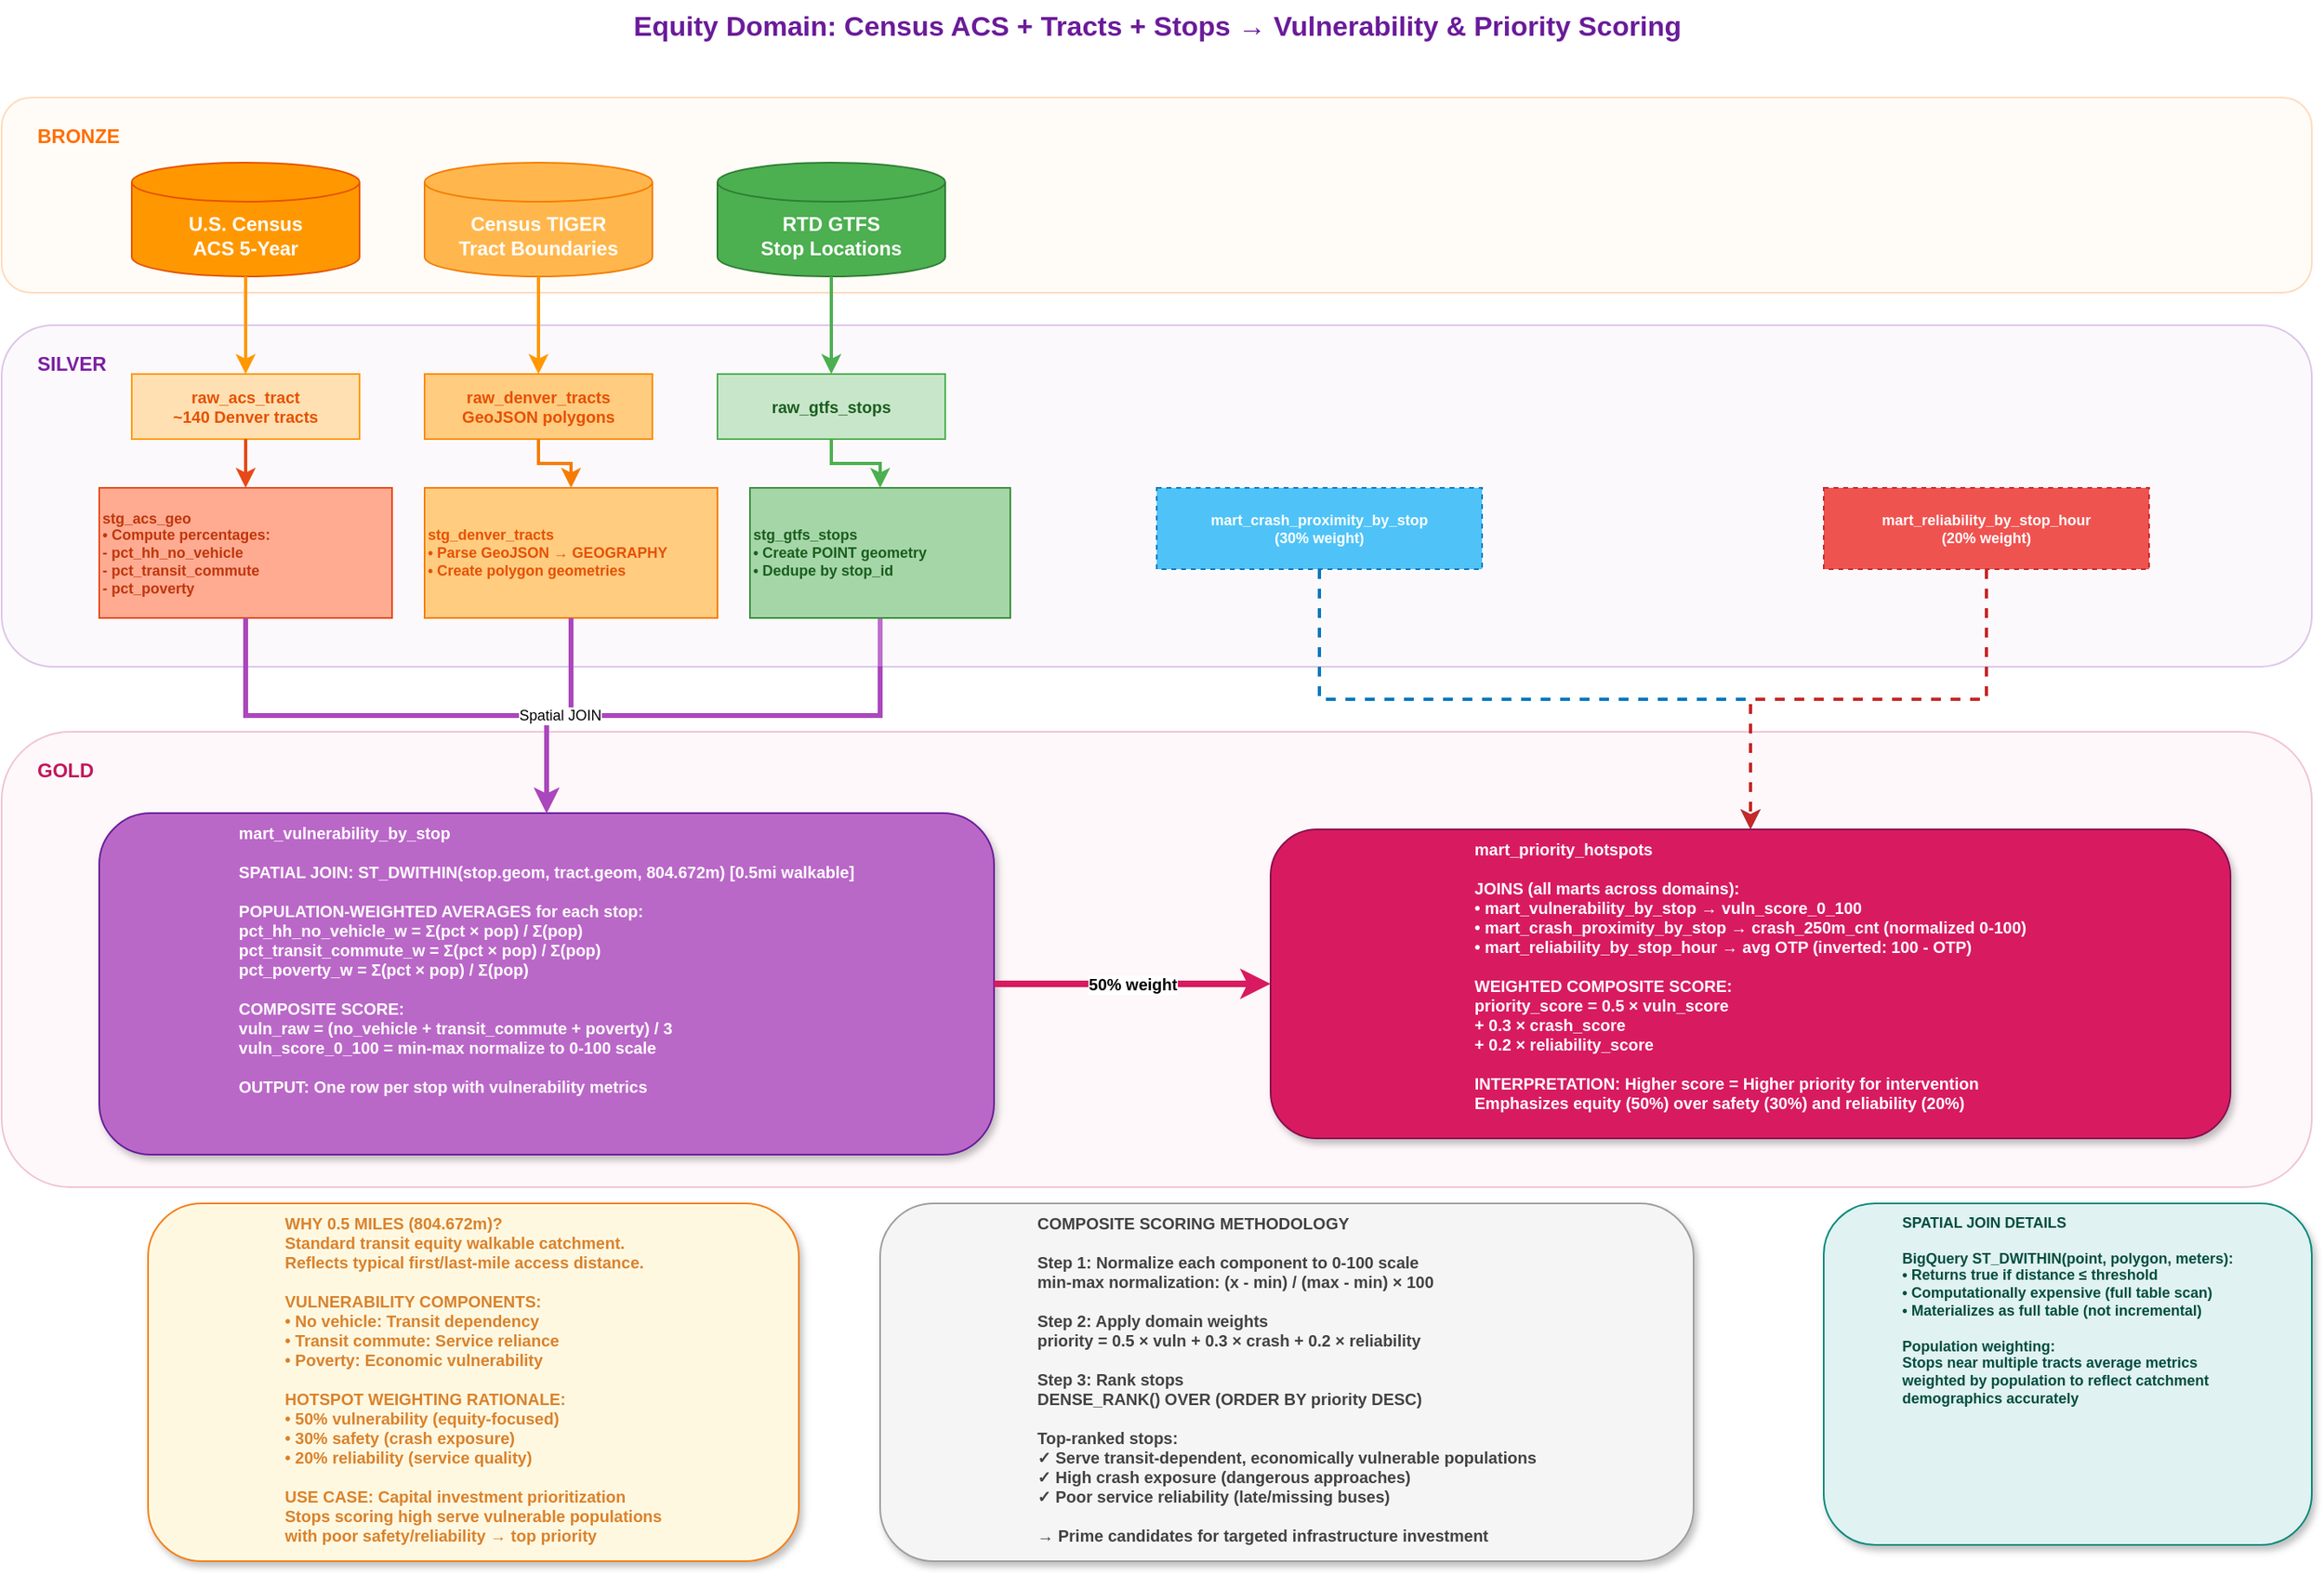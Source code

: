 <mxfile>
    <diagram id="equity-lineage" name="Equity Domain Lineage">
        <mxGraphModel dx="760" dy="792" grid="1" gridSize="10" guides="1" tooltips="1" connect="1" arrows="1" fold="1" page="1" pageScale="1" pageWidth="1500" pageHeight="1000" math="0" shadow="0">
            <root>
                <mxCell id="0"/>
                <mxCell id="1" parent="0"/>
                <mxCell id="e9" value="" style="edgeStyle=orthogonalEdgeStyle;rounded=0;html=1;strokeWidth=3;strokeColor=#ab47bc;" parent="1" source="stg-stops" target="mart-vuln" edge="1">
                    <mxGeometry relative="1" as="geometry"/>
                </mxCell>
                <mxCell id="title" value="Equity Domain: Census ACS + Tracts + Stops → Vulnerability &amp; Priority Scoring" style="text;html=1;strokeColor=none;fillColor=none;align=center;fontSize=17;fontStyle=1;fontColor=#6a1b9a;" parent="1" vertex="1">
                    <mxGeometry x="150" y="20" width="1200" height="40" as="geometry"/>
                </mxCell>
                <mxCell id="bg-bronze" value="" style="rounded=1;whiteSpace=wrap;html=1;fillColor=#fff3e0;strokeColor=#ff6f00;opacity=25;" parent="1" vertex="1">
                    <mxGeometry x="40" y="80" width="1420" height="120" as="geometry"/>
                </mxCell>
                <mxCell id="bg-silver" value="" style="rounded=1;whiteSpace=wrap;html=1;fillColor=#f3e5f5;strokeColor=#7b1fa2;opacity=25;" parent="1" vertex="1">
                    <mxGeometry x="40" y="220" width="1420" height="210" as="geometry"/>
                </mxCell>
                <mxCell id="bg-gold" value="" style="rounded=1;whiteSpace=wrap;html=1;fillColor=#fce4ec;strokeColor=#c2185b;opacity=25;" parent="1" vertex="1">
                    <mxGeometry x="40" y="470" width="1420" height="280" as="geometry"/>
                </mxCell>
                <mxCell id="label-bronze" value="BRONZE" style="text;html=1;strokeColor=none;fillColor=none;align=left;fontSize=12;fontStyle=1;fontColor=#ff6f00;" parent="1" vertex="1">
                    <mxGeometry x="60" y="90" width="80" height="20" as="geometry"/>
                </mxCell>
                <mxCell id="label-silver" value="SILVER" style="text;html=1;strokeColor=none;fillColor=none;align=left;fontSize=12;fontStyle=1;fontColor=#7b1fa2;" parent="1" vertex="1">
                    <mxGeometry x="60" y="230" width="80" height="20" as="geometry"/>
                </mxCell>
                <mxCell id="label-gold" value="GOLD" style="text;html=1;strokeColor=none;fillColor=none;align=left;fontSize=12;fontStyle=1;fontColor=#c2185b;" parent="1" vertex="1">
                    <mxGeometry x="60" y="480" width="80" height="20" as="geometry"/>
                </mxCell>
                <mxCell id="src-acs" value="U.S. Census&#xa;ACS 5-Year" style="shape=cylinder3;whiteSpace=wrap;html=1;boundedLbl=1;size=12;fillColor=#ff9800;strokeColor=#e65100;fontColor=#ffffff;fontStyle=1;" parent="1" vertex="1">
                    <mxGeometry x="120" y="120" width="140" height="70" as="geometry"/>
                </mxCell>
                <mxCell id="src-tracts" value="Census TIGER&#xa;Tract Boundaries" style="shape=cylinder3;whiteSpace=wrap;html=1;boundedLbl=1;size=12;fillColor=#ffb74d;strokeColor=#f57c00;fontColor=#ffffff;fontStyle=1;" parent="1" vertex="1">
                    <mxGeometry x="300" y="120" width="140" height="70" as="geometry"/>
                </mxCell>
                <mxCell id="src-stops" value="RTD GTFS&#xa;Stop Locations" style="shape=cylinder3;whiteSpace=wrap;html=1;boundedLbl=1;size=12;fillColor=#4caf50;strokeColor=#2e7d32;fontColor=#ffffff;fontStyle=1;" parent="1" vertex="1">
                    <mxGeometry x="480" y="120" width="140" height="70" as="geometry"/>
                </mxCell>
                <mxCell id="raw-acs" value="raw_acs_tract&#xa;~140 Denver tracts" style="rounded=0;whiteSpace=wrap;html=1;fillColor=#ffe0b2;strokeColor=#ff9800;fontColor=#e65100;fontStyle=1;fontSize=10;" parent="1" vertex="1">
                    <mxGeometry x="120" y="250" width="140" height="40" as="geometry"/>
                </mxCell>
                <mxCell id="raw-tracts" value="raw_denver_tracts&#xa;GeoJSON polygons" style="rounded=0;whiteSpace=wrap;html=1;fillColor=#ffcc80;strokeColor=#fb8c00;fontColor=#e65100;fontStyle=1;fontSize=10;" parent="1" vertex="1">
                    <mxGeometry x="300" y="250" width="140" height="40" as="geometry"/>
                </mxCell>
                <mxCell id="raw-stops" value="raw_gtfs_stops" style="rounded=0;whiteSpace=wrap;html=1;fillColor=#c8e6c9;strokeColor=#4caf50;fontColor=#1b5e20;fontStyle=1;fontSize=10;" parent="1" vertex="1">
                    <mxGeometry x="480" y="250" width="140" height="40" as="geometry"/>
                </mxCell>
                <mxCell id="stg-acs" value="stg_acs_geo&#xa;• Compute percentages:&#xa;  - pct_hh_no_vehicle&#xa;  - pct_transit_commute&#xa;  - pct_poverty" style="rounded=0;whiteSpace=wrap;html=1;fillColor=#ffab91;strokeColor=#e64a19;fontColor=#bf360c;fontStyle=1;fontSize=9;align=left;" parent="1" vertex="1">
                    <mxGeometry x="100" y="320" width="180" height="80" as="geometry"/>
                </mxCell>
                <mxCell id="stg-tracts" value="stg_denver_tracts&#xa;• Parse GeoJSON → GEOGRAPHY&#xa;• Create polygon geometries" style="rounded=0;whiteSpace=wrap;html=1;fillColor=#ffcc80;strokeColor=#f57c00;fontColor=#e65100;fontStyle=1;fontSize=9;align=left;" parent="1" vertex="1">
                    <mxGeometry x="300" y="320" width="180" height="80" as="geometry"/>
                </mxCell>
                <mxCell id="stg-stops" value="stg_gtfs_stops&#xa;• Create POINT geometry&#xa;• Dedupe by stop_id" style="rounded=0;whiteSpace=wrap;html=1;fillColor=#a5d6a7;strokeColor=#388e3c;fontColor=#1b5e20;fontStyle=1;fontSize=9;align=left;" parent="1" vertex="1">
                    <mxGeometry x="500" y="320" width="160" height="80" as="geometry"/>
                </mxCell>
                <mxCell id="mart-vuln" value="&lt;div style=&quot;text-align: justify;&quot;&gt;&lt;span style=&quot;background-color: transparent;&quot;&gt;&lt;font style=&quot;color: rgb(255, 255, 255);&quot;&gt;mart_vulnerability_by_stop&lt;/font&gt;&lt;/span&gt;&lt;/div&gt;&lt;div style=&quot;text-align: justify;&quot;&gt;&lt;font style=&quot;color: rgb(255, 255, 255);&quot;&gt;&lt;br&gt;&lt;/font&gt;&lt;/div&gt;&lt;div style=&quot;text-align: justify;&quot;&gt;&lt;span style=&quot;background-color: transparent;&quot;&gt;&lt;font style=&quot;color: rgb(255, 255, 255);&quot;&gt;SPATIAL JOIN: ST_DWITHIN(stop.geom, tract.geom, 804.672m)  [0.5mi walkable]&lt;/font&gt;&lt;/span&gt;&lt;/div&gt;&lt;div style=&quot;text-align: justify;&quot;&gt;&lt;font style=&quot;color: rgb(255, 255, 255);&quot;&gt;&lt;br&gt;&lt;/font&gt;&lt;/div&gt;&lt;div style=&quot;text-align: justify;&quot;&gt;&lt;span style=&quot;background-color: transparent;&quot;&gt;&lt;font style=&quot;color: rgb(255, 255, 255);&quot;&gt;POPULATION-WEIGHTED AVERAGES for each stop:&lt;/font&gt;&lt;/span&gt;&lt;/div&gt;&lt;div style=&quot;text-align: justify;&quot;&gt;&lt;span style=&quot;background-color: transparent;&quot;&gt;&lt;font style=&quot;color: rgb(255, 255, 255);&quot;&gt;pct_hh_no_vehicle_w = Σ(pct × pop) / Σ(pop)&lt;/font&gt;&lt;/span&gt;&lt;/div&gt;&lt;div style=&quot;text-align: justify;&quot;&gt;&lt;span style=&quot;background-color: transparent;&quot;&gt;&lt;font style=&quot;color: rgb(255, 255, 255);&quot;&gt;pct_transit_commute_w = Σ(pct × pop) / Σ(pop)&lt;/font&gt;&lt;/span&gt;&lt;/div&gt;&lt;div style=&quot;text-align: justify;&quot;&gt;&lt;span style=&quot;background-color: transparent;&quot;&gt;&lt;font style=&quot;color: rgb(255, 255, 255);&quot;&gt;pct_poverty_w = Σ(pct × pop) / Σ(pop)&lt;/font&gt;&lt;/span&gt;&lt;/div&gt;&lt;div style=&quot;text-align: justify;&quot;&gt;&lt;font style=&quot;color: rgb(255, 255, 255);&quot;&gt;&lt;br&gt;&lt;/font&gt;&lt;/div&gt;&lt;div style=&quot;text-align: justify;&quot;&gt;&lt;span style=&quot;background-color: transparent;&quot;&gt;&lt;font style=&quot;color: rgb(255, 255, 255);&quot;&gt;COMPOSITE SCORE:&lt;/font&gt;&lt;/span&gt;&lt;/div&gt;&lt;div style=&quot;text-align: justify;&quot;&gt;&lt;span style=&quot;background-color: transparent;&quot;&gt;&lt;font style=&quot;color: rgb(255, 255, 255);&quot;&gt;vuln_raw = (no_vehicle + transit_commute + poverty) / 3&lt;/font&gt;&lt;/span&gt;&lt;/div&gt;&lt;div style=&quot;text-align: justify;&quot;&gt;&lt;span style=&quot;background-color: transparent;&quot;&gt;&lt;font style=&quot;color: rgb(255, 255, 255);&quot;&gt;vuln_score_0_100 = min-max normalize to 0-100 scale&lt;/font&gt;&lt;/span&gt;&lt;/div&gt;&lt;div style=&quot;text-align: justify;&quot;&gt;&lt;font style=&quot;color: rgb(255, 255, 255);&quot;&gt;&lt;br&gt;&lt;/font&gt;&lt;/div&gt;&lt;div style=&quot;text-align: justify;&quot;&gt;&lt;span style=&quot;background-color: transparent;&quot;&gt;&lt;font style=&quot;color: rgb(255, 255, 255);&quot;&gt;OUTPUT: One row per stop with vulnerability metrics&lt;/font&gt;&lt;/span&gt;&lt;/div&gt;" style="rounded=1;whiteSpace=wrap;html=1;fillColor=#ba68c8;strokeColor=#6a1b9a;fontColor=#ffffff;fontStyle=1;fontSize=10;shadow=1;align=center;verticalAlign=top;" parent="1" vertex="1">
                    <mxGeometry x="100" y="520" width="550" height="210" as="geometry"/>
                </mxCell>
                <mxCell id="mart-hotspot" value="&lt;div style=&quot;text-align: justify;&quot;&gt;&lt;span style=&quot;background-color: transparent;&quot;&gt;&lt;font style=&quot;color: rgb(255, 255, 255);&quot;&gt;mart_priority_hotspots&lt;/font&gt;&lt;/span&gt;&lt;/div&gt;&lt;div style=&quot;text-align: justify;&quot;&gt;&lt;font style=&quot;color: rgb(255, 255, 255);&quot;&gt;&lt;br&gt;&lt;/font&gt;&lt;/div&gt;&lt;div style=&quot;text-align: justify;&quot;&gt;&lt;span style=&quot;background-color: transparent;&quot;&gt;&lt;font style=&quot;color: rgb(255, 255, 255);&quot;&gt;JOINS (all marts across domains):&lt;/font&gt;&lt;/span&gt;&lt;/div&gt;&lt;div style=&quot;text-align: justify;&quot;&gt;&lt;span style=&quot;background-color: transparent;&quot;&gt;&lt;font style=&quot;color: rgb(255, 255, 255);&quot;&gt;• mart_vulnerability_by_stop → vuln_score_0_100&lt;/font&gt;&lt;/span&gt;&lt;/div&gt;&lt;div style=&quot;text-align: justify;&quot;&gt;&lt;span style=&quot;background-color: transparent;&quot;&gt;&lt;font style=&quot;color: rgb(255, 255, 255);&quot;&gt;• mart_crash_proximity_by_stop → crash_250m_cnt (normalized 0-100)&lt;/font&gt;&lt;/span&gt;&lt;/div&gt;&lt;div style=&quot;text-align: justify;&quot;&gt;&lt;span style=&quot;background-color: transparent;&quot;&gt;&lt;font style=&quot;color: rgb(255, 255, 255);&quot;&gt;• mart_reliability_by_stop_hour → avg OTP (inverted: 100 - OTP)&lt;/font&gt;&lt;/span&gt;&lt;/div&gt;&lt;div style=&quot;text-align: justify;&quot;&gt;&lt;font style=&quot;color: rgb(255, 255, 255);&quot;&gt;&lt;br&gt;&lt;/font&gt;&lt;/div&gt;&lt;div style=&quot;text-align: justify;&quot;&gt;&lt;span style=&quot;background-color: transparent;&quot;&gt;&lt;font style=&quot;color: rgb(255, 255, 255);&quot;&gt;WEIGHTED COMPOSITE SCORE:&lt;/font&gt;&lt;/span&gt;&lt;/div&gt;&lt;div style=&quot;text-align: justify;&quot;&gt;&lt;span style=&quot;background-color: transparent;&quot;&gt;&lt;font style=&quot;color: rgb(255, 255, 255);&quot;&gt;priority_score = 0.5 × vuln_score&lt;/font&gt;&lt;/span&gt;&lt;/div&gt;&lt;div style=&quot;text-align: justify;&quot;&gt;&lt;span style=&quot;background-color: transparent;&quot;&gt;&lt;font style=&quot;color: rgb(255, 255, 255);&quot;&gt;+ 0.3 × crash_score&lt;/font&gt;&lt;/span&gt;&lt;/div&gt;&lt;div style=&quot;text-align: justify;&quot;&gt;&lt;span style=&quot;background-color: transparent;&quot;&gt;&lt;font style=&quot;color: rgb(255, 255, 255);&quot;&gt;+ 0.2 × reliability_score&lt;/font&gt;&lt;/span&gt;&lt;/div&gt;&lt;div style=&quot;text-align: justify;&quot;&gt;&lt;font style=&quot;color: rgb(255, 255, 255);&quot;&gt;&lt;br&gt;&lt;/font&gt;&lt;/div&gt;&lt;div style=&quot;text-align: justify;&quot;&gt;&lt;span style=&quot;background-color: transparent;&quot;&gt;&lt;font style=&quot;color: rgb(255, 255, 255);&quot;&gt;INTERPRETATION: Higher score = Higher priority for intervention&lt;/font&gt;&lt;/span&gt;&lt;/div&gt;&lt;div style=&quot;text-align: justify;&quot;&gt;&lt;span style=&quot;background-color: transparent;&quot;&gt;&lt;font style=&quot;color: rgb(255, 255, 255);&quot;&gt;Emphasizes equity (50%) over safety (30%) and reliability (20%)&lt;/font&gt;&lt;/span&gt;&lt;/div&gt;" style="rounded=1;whiteSpace=wrap;html=1;fillColor=#d81b60;strokeColor=#880e4f;fontColor=#ffffff;fontStyle=1;fontSize=10;shadow=1;align=center;verticalAlign=top;" parent="1" vertex="1">
                    <mxGeometry x="820" y="530" width="590" height="190" as="geometry"/>
                </mxCell>
                <mxCell id="e1" value="" style="edgeStyle=orthogonalEdgeStyle;rounded=0;html=1;strokeWidth=2;strokeColor=#ff9800;" parent="1" source="src-acs" target="raw-acs" edge="1">
                    <mxGeometry relative="1" as="geometry"/>
                </mxCell>
                <mxCell id="e2" value="" style="edgeStyle=orthogonalEdgeStyle;rounded=0;html=1;strokeWidth=2;strokeColor=#ff9800;" parent="1" source="src-tracts" target="raw-tracts" edge="1">
                    <mxGeometry relative="1" as="geometry"/>
                </mxCell>
                <mxCell id="e3" value="" style="edgeStyle=orthogonalEdgeStyle;rounded=0;html=1;strokeWidth=2;strokeColor=#4caf50;" parent="1" source="src-stops" target="raw-stops" edge="1">
                    <mxGeometry relative="1" as="geometry"/>
                </mxCell>
                <mxCell id="e4" value="" style="edgeStyle=orthogonalEdgeStyle;rounded=0;html=1;strokeWidth=2;strokeColor=#e64a19;" parent="1" source="raw-acs" target="stg-acs" edge="1">
                    <mxGeometry relative="1" as="geometry"/>
                </mxCell>
                <mxCell id="e5" value="" style="edgeStyle=orthogonalEdgeStyle;rounded=0;html=1;strokeWidth=2;strokeColor=#f57c00;" parent="1" source="raw-tracts" target="stg-tracts" edge="1">
                    <mxGeometry relative="1" as="geometry"/>
                </mxCell>
                <mxCell id="e6" value="" style="edgeStyle=orthogonalEdgeStyle;rounded=0;html=1;strokeWidth=2;strokeColor=#4caf50;" parent="1" source="raw-stops" target="stg-stops" edge="1">
                    <mxGeometry relative="1" as="geometry"/>
                </mxCell>
                <mxCell id="e7" value="" style="edgeStyle=orthogonalEdgeStyle;rounded=0;html=1;strokeWidth=3;strokeColor=#ab47bc;" parent="1" source="stg-acs" target="mart-vuln" edge="1">
                    <mxGeometry relative="1" as="geometry"/>
                </mxCell>
                <mxCell id="e8" value="Spatial JOIN" style="edgeStyle=orthogonalEdgeStyle;rounded=0;html=1;strokeWidth=3;strokeColor=#ab47bc;fontSize=9;" parent="1" source="stg-tracts" target="mart-vuln" edge="1">
                    <mxGeometry relative="1" as="geometry">
                        <mxPoint as="offset"/>
                    </mxGeometry>
                </mxCell>
                <mxCell id="e10" value="50% weight" style="edgeStyle=orthogonalEdgeStyle;rounded=0;html=1;strokeWidth=4;strokeColor=#d81b60;fontSize=10;fontStyle=1;" parent="1" source="mart-vuln" target="mart-hotspot" edge="1">
                    <mxGeometry relative="1" as="geometry"/>
                </mxCell>
                <mxCell id="cross1" value="mart_crash_proximity_by_stop&#xa;(30% weight)" style="rounded=0;whiteSpace=wrap;html=1;fillColor=#4fc3f7;strokeColor=#0277bd;fontColor=#ffffff;fontSize=9;fontStyle=1;dashed=1;" parent="1" vertex="1">
                    <mxGeometry x="750" y="320" width="200" height="50" as="geometry"/>
                </mxCell>
                <mxCell id="cross2" value="mart_reliability_by_stop_hour&#xa;(20% weight)" style="rounded=0;whiteSpace=wrap;html=1;fillColor=#ef5350;strokeColor=#c62828;fontColor=#ffffff;fontSize=9;fontStyle=1;dashed=1;" parent="1" vertex="1">
                    <mxGeometry x="1160" y="320" width="200" height="50" as="geometry"/>
                </mxCell>
                <mxCell id="e11" value="" style="edgeStyle=orthogonalEdgeStyle;rounded=0;html=1;strokeWidth=2;strokeColor=#0277bd;dashed=1;" parent="1" source="cross1" target="mart-hotspot" edge="1">
                    <mxGeometry relative="1" as="geometry"/>
                </mxCell>
                <mxCell id="e12" value="" style="edgeStyle=orthogonalEdgeStyle;rounded=0;html=1;strokeWidth=2;strokeColor=#c62828;dashed=1;" parent="1" source="cross2" target="mart-hotspot" edge="1">
                    <mxGeometry relative="1" as="geometry"/>
                </mxCell>
                <mxCell id="insights" value="&lt;div style=&quot;text-align: justify;&quot;&gt;&lt;span style=&quot;background-color: transparent;&quot;&gt;&lt;font style=&quot;color: rgb(217, 130, 44);&quot;&gt;WHY 0.5 MILES (804.672m)?&lt;/font&gt;&lt;/span&gt;&lt;/div&gt;&lt;div style=&quot;text-align: justify;&quot;&gt;&lt;span style=&quot;background-color: transparent;&quot;&gt;&lt;font style=&quot;color: rgb(217, 130, 44);&quot;&gt;Standard transit equity walkable catchment.&lt;/font&gt;&lt;/span&gt;&lt;/div&gt;&lt;div style=&quot;text-align: justify;&quot;&gt;&lt;span style=&quot;background-color: transparent;&quot;&gt;&lt;font style=&quot;color: rgb(217, 130, 44);&quot;&gt;Reflects typical first/last-mile access distance.&lt;/font&gt;&lt;/span&gt;&lt;/div&gt;&lt;div style=&quot;text-align: justify;&quot;&gt;&lt;font style=&quot;color: rgb(217, 130, 44);&quot;&gt;&lt;br&gt;&lt;/font&gt;&lt;/div&gt;&lt;div style=&quot;text-align: justify;&quot;&gt;&lt;span style=&quot;background-color: transparent;&quot;&gt;&lt;font style=&quot;color: rgb(217, 130, 44);&quot;&gt;VULNERABILITY COMPONENTS:&lt;/font&gt;&lt;/span&gt;&lt;/div&gt;&lt;div style=&quot;text-align: justify;&quot;&gt;&lt;span style=&quot;background-color: transparent;&quot;&gt;&lt;font style=&quot;color: rgb(217, 130, 44);&quot;&gt;• No vehicle: Transit dependency&lt;/font&gt;&lt;/span&gt;&lt;/div&gt;&lt;div style=&quot;text-align: justify;&quot;&gt;&lt;span style=&quot;background-color: transparent;&quot;&gt;&lt;font style=&quot;color: rgb(217, 130, 44);&quot;&gt;• Transit commute: Service reliance&lt;/font&gt;&lt;/span&gt;&lt;/div&gt;&lt;div style=&quot;text-align: justify;&quot;&gt;&lt;span style=&quot;background-color: transparent;&quot;&gt;&lt;font style=&quot;color: rgb(217, 130, 44);&quot;&gt;• Poverty: Economic vulnerability&lt;/font&gt;&lt;/span&gt;&lt;/div&gt;&lt;div style=&quot;text-align: justify;&quot;&gt;&lt;font style=&quot;color: rgb(217, 130, 44);&quot;&gt;&lt;br&gt;&lt;/font&gt;&lt;/div&gt;&lt;div style=&quot;text-align: justify;&quot;&gt;&lt;span style=&quot;background-color: transparent;&quot;&gt;&lt;font style=&quot;color: rgb(217, 130, 44);&quot;&gt;HOTSPOT WEIGHTING RATIONALE:&lt;/font&gt;&lt;/span&gt;&lt;/div&gt;&lt;div style=&quot;text-align: justify;&quot;&gt;&lt;span style=&quot;background-color: transparent;&quot;&gt;&lt;font style=&quot;color: rgb(217, 130, 44);&quot;&gt;• 50% vulnerability (equity-focused)&lt;/font&gt;&lt;/span&gt;&lt;/div&gt;&lt;div style=&quot;text-align: justify;&quot;&gt;&lt;span style=&quot;background-color: transparent;&quot;&gt;&lt;font style=&quot;color: rgb(217, 130, 44);&quot;&gt;• 30% safety (crash exposure)&lt;/font&gt;&lt;/span&gt;&lt;/div&gt;&lt;div style=&quot;text-align: justify;&quot;&gt;&lt;span style=&quot;background-color: transparent;&quot;&gt;&lt;font style=&quot;color: rgb(217, 130, 44);&quot;&gt;• 20% reliability (service quality)&lt;/font&gt;&lt;/span&gt;&lt;/div&gt;&lt;div style=&quot;text-align: justify;&quot;&gt;&lt;font style=&quot;color: rgb(217, 130, 44);&quot;&gt;&lt;br&gt;&lt;/font&gt;&lt;/div&gt;&lt;div style=&quot;text-align: justify;&quot;&gt;&lt;span style=&quot;background-color: transparent;&quot;&gt;&lt;font style=&quot;color: rgb(217, 130, 44);&quot;&gt;USE CASE: Capital investment prioritization&lt;/font&gt;&lt;/span&gt;&lt;/div&gt;&lt;div style=&quot;text-align: justify;&quot;&gt;&lt;span style=&quot;background-color: transparent;&quot;&gt;&lt;font style=&quot;color: rgb(217, 130, 44);&quot;&gt;Stops scoring high serve vulnerable populations&lt;/font&gt;&lt;/span&gt;&lt;/div&gt;&lt;div style=&quot;text-align: justify;&quot;&gt;&lt;span style=&quot;background-color: transparent;&quot;&gt;&lt;font style=&quot;color: rgb(217, 130, 44);&quot;&gt;with poor safety/reliability → top priority&lt;/font&gt;&lt;/span&gt;&lt;/div&gt;" style="rounded=1;whiteSpace=wrap;html=1;fillColor=#fff8e1;strokeColor=#f57f17;align=center;verticalAlign=top;fontStyle=1;fontSize=10;shadow=1;fontColor=#e65100;" parent="1" vertex="1">
                    <mxGeometry x="130" y="760" width="400" height="220" as="geometry"/>
                </mxCell>
                <mxCell id="scoring" value="&lt;div style=&quot;text-align: justify;&quot;&gt;&lt;span style=&quot;background-color: transparent;&quot;&gt;COMPOSITE SCORING METHODOLOGY&lt;/span&gt;&lt;/div&gt;&lt;div style=&quot;text-align: justify;&quot;&gt;&lt;br&gt;&lt;/div&gt;&lt;div style=&quot;text-align: justify;&quot;&gt;&lt;span style=&quot;background-color: transparent;&quot;&gt;Step 1: Normalize each component to 0-100 scale&lt;/span&gt;&lt;/div&gt;&lt;div style=&quot;text-align: justify;&quot;&gt;&lt;span style=&quot;background-color: transparent;&quot;&gt;min-max normalization: (x - min) / (max - min) × 100&lt;/span&gt;&lt;/div&gt;&lt;div style=&quot;text-align: justify;&quot;&gt;&lt;br&gt;&lt;/div&gt;&lt;div style=&quot;text-align: justify;&quot;&gt;&lt;span style=&quot;background-color: transparent;&quot;&gt;Step 2: Apply domain weights&lt;/span&gt;&lt;/div&gt;&lt;div style=&quot;text-align: justify;&quot;&gt;&lt;span style=&quot;background-color: transparent;&quot;&gt;priority = 0.5 × vuln + 0.3 × crash + 0.2 × reliability&lt;/span&gt;&lt;/div&gt;&lt;div style=&quot;text-align: justify;&quot;&gt;&lt;br&gt;&lt;/div&gt;&lt;div style=&quot;text-align: justify;&quot;&gt;&lt;span style=&quot;background-color: transparent;&quot;&gt;Step 3: Rank stops&lt;/span&gt;&lt;/div&gt;&lt;div style=&quot;text-align: justify;&quot;&gt;&lt;span style=&quot;background-color: transparent;&quot;&gt;DENSE_RANK() OVER (ORDER BY priority DESC)&lt;/span&gt;&lt;/div&gt;&lt;div style=&quot;text-align: justify;&quot;&gt;&lt;br&gt;&lt;/div&gt;&lt;div style=&quot;text-align: justify;&quot;&gt;&lt;span style=&quot;background-color: transparent;&quot;&gt;Top-ranked stops:&lt;/span&gt;&lt;/div&gt;&lt;div style=&quot;text-align: justify;&quot;&gt;&lt;span style=&quot;background-color: transparent;&quot;&gt;✓ Serve transit-dependent, economically vulnerable populations&lt;/span&gt;&lt;/div&gt;&lt;div style=&quot;text-align: justify;&quot;&gt;&lt;span style=&quot;background-color: transparent;&quot;&gt;✓ High crash exposure (dangerous approaches)&lt;/span&gt;&lt;/div&gt;&lt;div style=&quot;text-align: justify;&quot;&gt;&lt;span style=&quot;background-color: transparent;&quot;&gt;✓ Poor service reliability (late/missing buses)&lt;/span&gt;&lt;/div&gt;&lt;div style=&quot;text-align: justify;&quot;&gt;&lt;br&gt;&lt;/div&gt;&lt;div style=&quot;text-align: justify;&quot;&gt;&lt;span style=&quot;background-color: transparent;&quot;&gt;→ Prime candidates for targeted infrastructure investment&lt;/span&gt;&lt;/div&gt;" style="rounded=1;whiteSpace=wrap;html=1;fillColor=#f5f5f5;strokeColor=#9e9e9e;align=center;verticalAlign=top;fontStyle=1;fontSize=10;shadow=1;fontColor=#424242;" parent="1" vertex="1">
                    <mxGeometry x="580" y="760" width="500" height="220" as="geometry"/>
                </mxCell>
                <mxCell id="spatial" value="&lt;div style=&quot;text-align: justify;&quot;&gt;&lt;span style=&quot;background-color: transparent;&quot;&gt;SPATIAL JOIN DETAILS&lt;/span&gt;&lt;/div&gt;&lt;div style=&quot;text-align: justify;&quot;&gt;&lt;br&gt;&lt;/div&gt;&lt;div style=&quot;text-align: justify;&quot;&gt;&lt;span style=&quot;background-color: transparent;&quot;&gt;BigQuery ST_DWITHIN(point, polygon, meters):&lt;/span&gt;&lt;/div&gt;&lt;div style=&quot;text-align: justify;&quot;&gt;&lt;span style=&quot;background-color: transparent;&quot;&gt;• Returns true if distance ≤ threshold&lt;/span&gt;&lt;/div&gt;&lt;div style=&quot;text-align: justify;&quot;&gt;&lt;span style=&quot;background-color: transparent;&quot;&gt;• Computationally expensive (full table scan)&lt;/span&gt;&lt;/div&gt;&lt;div style=&quot;text-align: justify;&quot;&gt;&lt;span style=&quot;background-color: transparent;&quot;&gt;• Materializes as full table (not incremental)&lt;/span&gt;&lt;/div&gt;&lt;div style=&quot;text-align: justify;&quot;&gt;&lt;br&gt;&lt;/div&gt;&lt;div style=&quot;text-align: justify;&quot;&gt;&lt;span style=&quot;background-color: transparent;&quot;&gt;Population weighting:&lt;/span&gt;&lt;/div&gt;&lt;div style=&quot;text-align: justify;&quot;&gt;&lt;span style=&quot;background-color: transparent;&quot;&gt;Stops near multiple tracts average metrics&lt;/span&gt;&lt;/div&gt;&lt;div style=&quot;text-align: justify;&quot;&gt;&lt;span style=&quot;background-color: transparent;&quot;&gt;weighted by population to reflect catchment&lt;/span&gt;&lt;/div&gt;&lt;div style=&quot;text-align: justify;&quot;&gt;&lt;span style=&quot;background-color: transparent;&quot;&gt;demographics accurately&lt;/span&gt;&lt;/div&gt;" style="rounded=1;whiteSpace=wrap;html=1;fillColor=#e0f2f1;strokeColor=#00897b;align=center;verticalAlign=top;fontStyle=1;fontSize=9;shadow=1;fontColor=#004d40;" parent="1" vertex="1">
                    <mxGeometry x="1160" y="760" width="300" height="210" as="geometry"/>
                </mxCell>
            </root>
        </mxGraphModel>
    </diagram>
</mxfile>